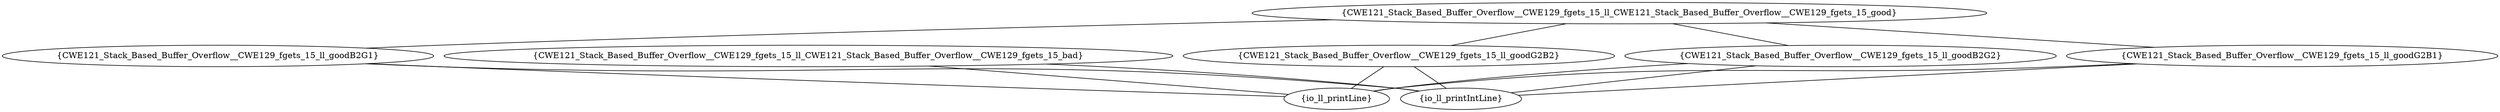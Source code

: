 graph "cg graph" {
CWE121_Stack_Based_Buffer_Overflow__CWE129_fgets_15_ll_goodB2G1 [label="{CWE121_Stack_Based_Buffer_Overflow__CWE129_fgets_15_ll_goodB2G1}"];
io_ll_printLine [label="{io_ll_printLine}"];
io_ll_printIntLine [label="{io_ll_printIntLine}"];
CWE121_Stack_Based_Buffer_Overflow__CWE129_fgets_15_ll_goodG2B2 [label="{CWE121_Stack_Based_Buffer_Overflow__CWE129_fgets_15_ll_goodG2B2}"];
CWE121_Stack_Based_Buffer_Overflow__CWE129_fgets_15_ll_CWE121_Stack_Based_Buffer_Overflow__CWE129_fgets_15_bad [label="{CWE121_Stack_Based_Buffer_Overflow__CWE129_fgets_15_ll_CWE121_Stack_Based_Buffer_Overflow__CWE129_fgets_15_bad}"];
CWE121_Stack_Based_Buffer_Overflow__CWE129_fgets_15_ll_goodB2G2 [label="{CWE121_Stack_Based_Buffer_Overflow__CWE129_fgets_15_ll_goodB2G2}"];
CWE121_Stack_Based_Buffer_Overflow__CWE129_fgets_15_ll_goodG2B1 [label="{CWE121_Stack_Based_Buffer_Overflow__CWE129_fgets_15_ll_goodG2B1}"];
CWE121_Stack_Based_Buffer_Overflow__CWE129_fgets_15_ll_CWE121_Stack_Based_Buffer_Overflow__CWE129_fgets_15_good [label="{CWE121_Stack_Based_Buffer_Overflow__CWE129_fgets_15_ll_CWE121_Stack_Based_Buffer_Overflow__CWE129_fgets_15_good}"];
CWE121_Stack_Based_Buffer_Overflow__CWE129_fgets_15_ll_goodB2G1 -- io_ll_printLine;
CWE121_Stack_Based_Buffer_Overflow__CWE129_fgets_15_ll_goodB2G1 -- io_ll_printIntLine;
CWE121_Stack_Based_Buffer_Overflow__CWE129_fgets_15_ll_goodG2B2 -- io_ll_printIntLine;
CWE121_Stack_Based_Buffer_Overflow__CWE129_fgets_15_ll_goodG2B2 -- io_ll_printLine;
CWE121_Stack_Based_Buffer_Overflow__CWE129_fgets_15_ll_CWE121_Stack_Based_Buffer_Overflow__CWE129_fgets_15_bad -- io_ll_printLine;
CWE121_Stack_Based_Buffer_Overflow__CWE129_fgets_15_ll_CWE121_Stack_Based_Buffer_Overflow__CWE129_fgets_15_bad -- io_ll_printIntLine;
CWE121_Stack_Based_Buffer_Overflow__CWE129_fgets_15_ll_goodB2G2 -- io_ll_printLine;
CWE121_Stack_Based_Buffer_Overflow__CWE129_fgets_15_ll_goodB2G2 -- io_ll_printIntLine;
CWE121_Stack_Based_Buffer_Overflow__CWE129_fgets_15_ll_goodG2B1 -- io_ll_printIntLine;
CWE121_Stack_Based_Buffer_Overflow__CWE129_fgets_15_ll_goodG2B1 -- io_ll_printLine;
CWE121_Stack_Based_Buffer_Overflow__CWE129_fgets_15_ll_CWE121_Stack_Based_Buffer_Overflow__CWE129_fgets_15_good -- CWE121_Stack_Based_Buffer_Overflow__CWE129_fgets_15_ll_goodB2G1;
CWE121_Stack_Based_Buffer_Overflow__CWE129_fgets_15_ll_CWE121_Stack_Based_Buffer_Overflow__CWE129_fgets_15_good -- CWE121_Stack_Based_Buffer_Overflow__CWE129_fgets_15_ll_goodB2G2;
CWE121_Stack_Based_Buffer_Overflow__CWE129_fgets_15_ll_CWE121_Stack_Based_Buffer_Overflow__CWE129_fgets_15_good -- CWE121_Stack_Based_Buffer_Overflow__CWE129_fgets_15_ll_goodG2B1;
CWE121_Stack_Based_Buffer_Overflow__CWE129_fgets_15_ll_CWE121_Stack_Based_Buffer_Overflow__CWE129_fgets_15_good -- CWE121_Stack_Based_Buffer_Overflow__CWE129_fgets_15_ll_goodG2B2;
}
